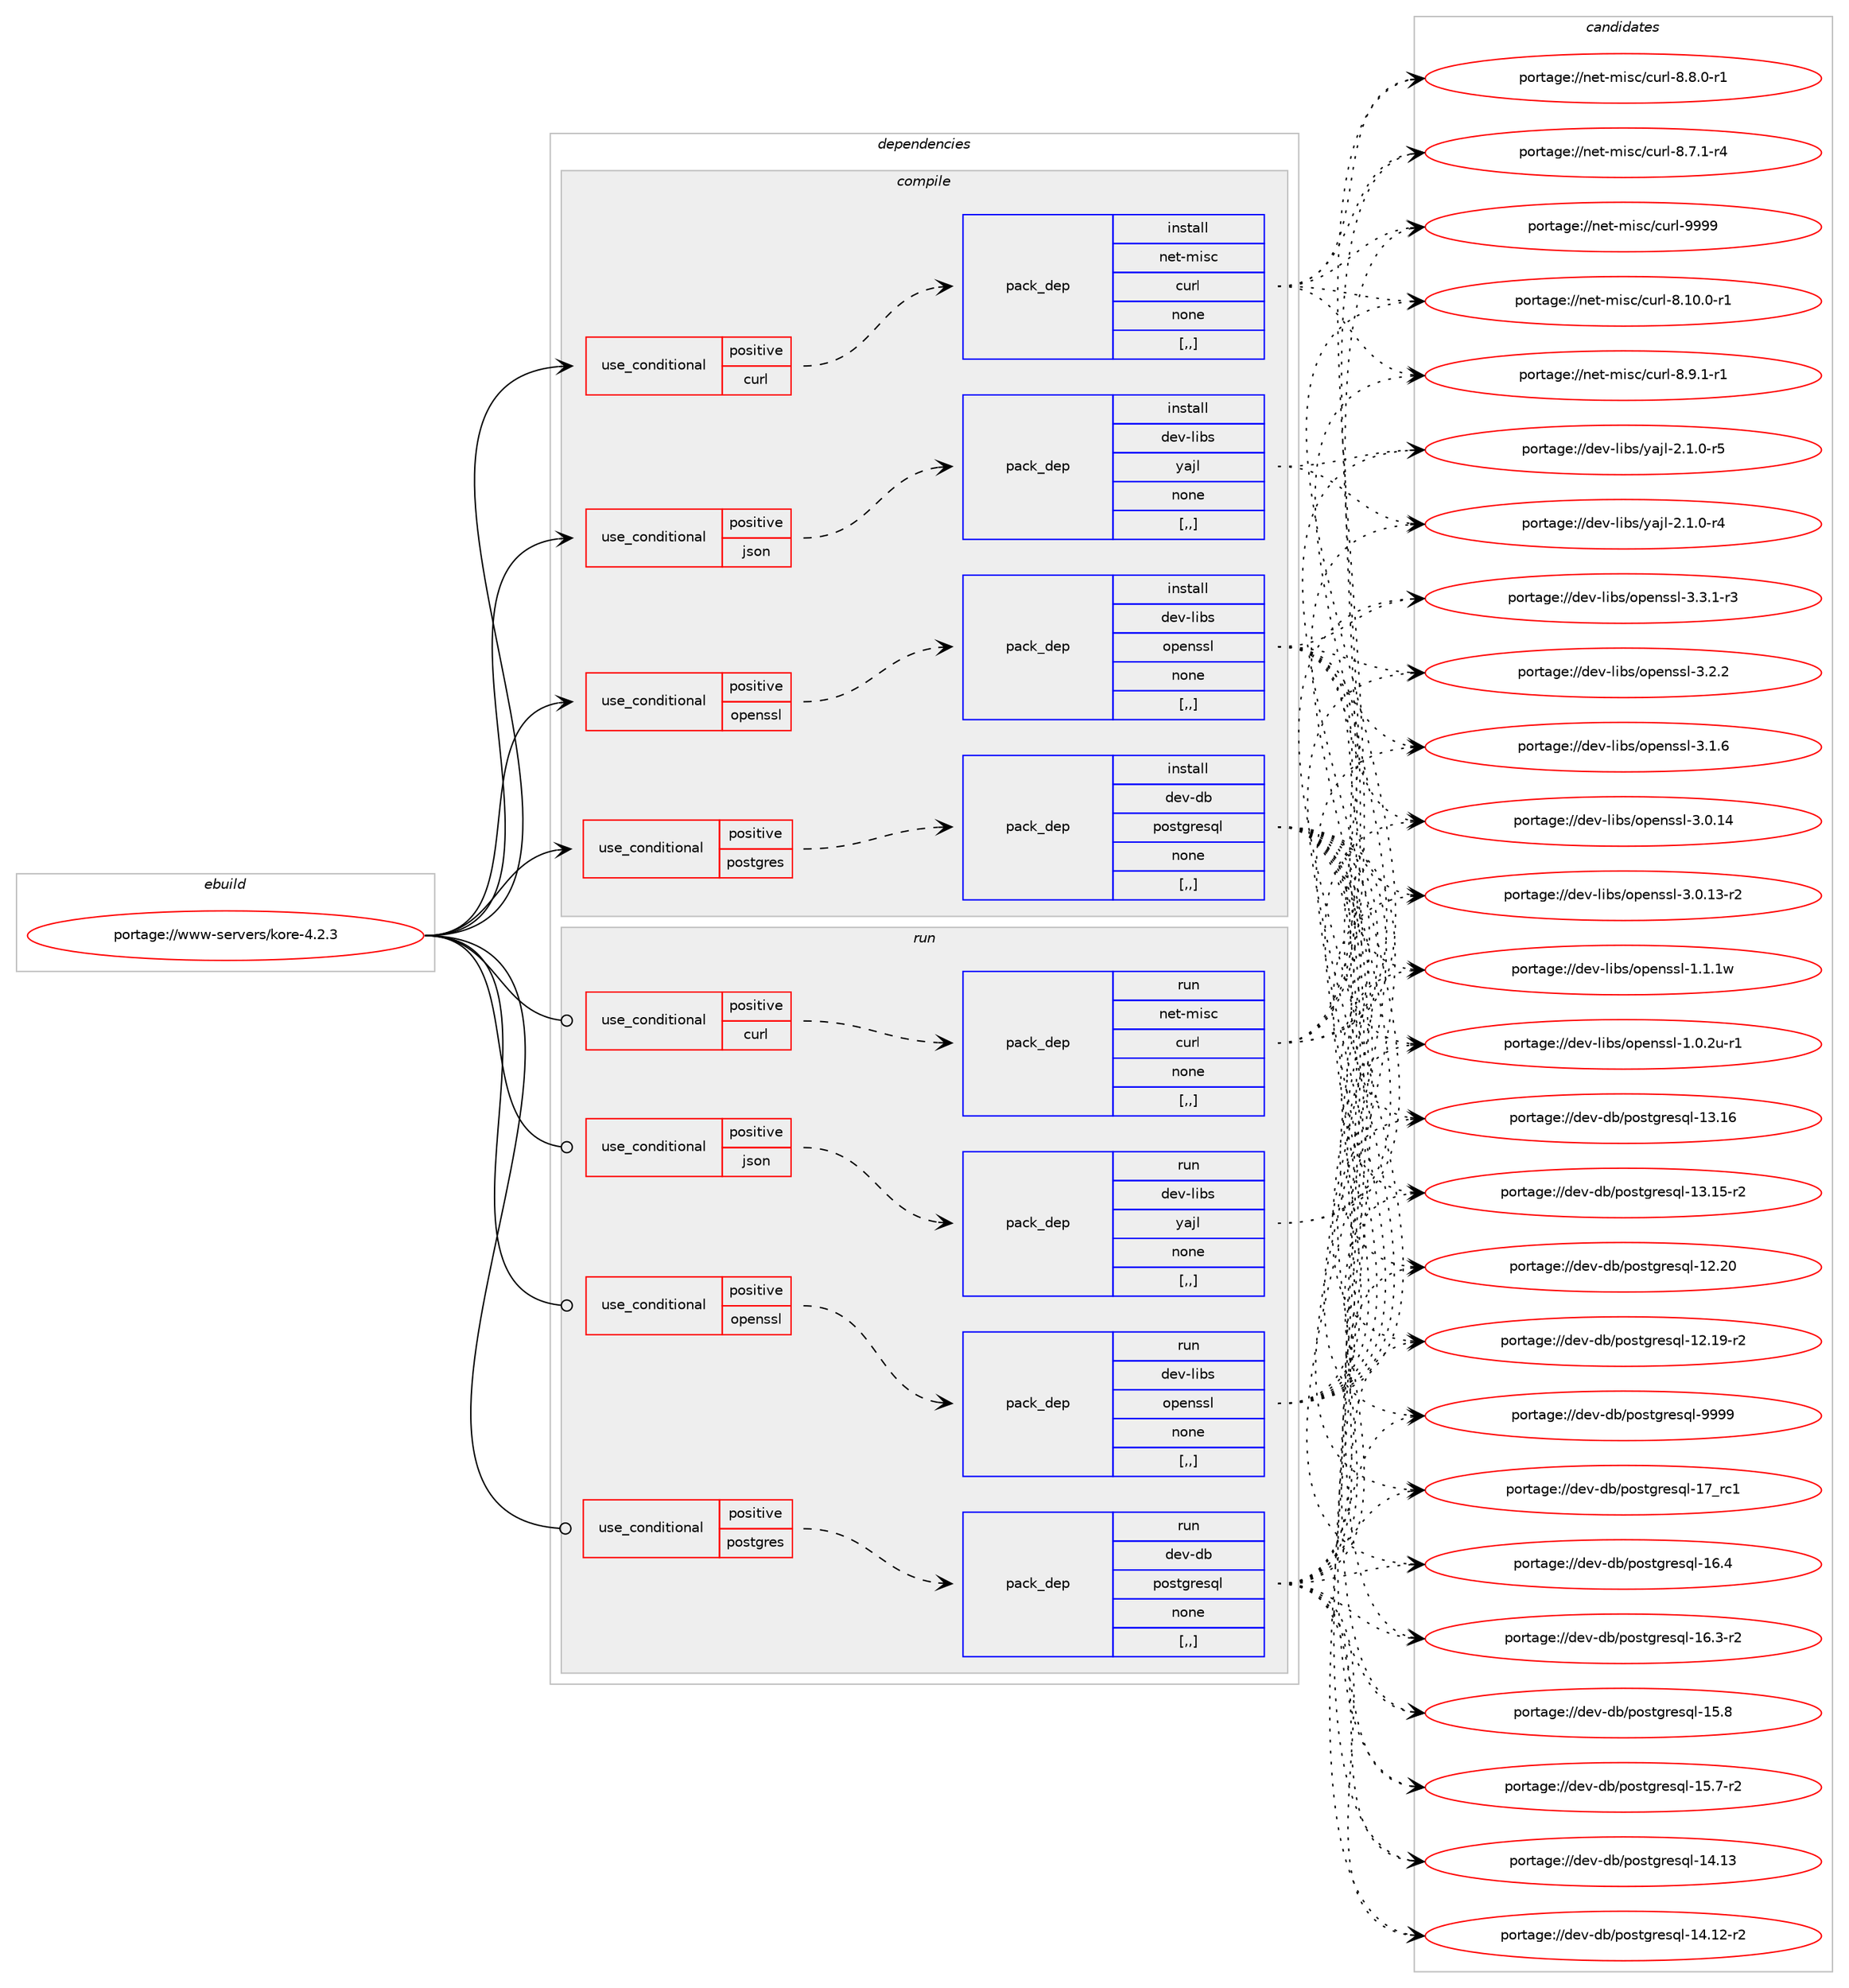 digraph prolog {

# *************
# Graph options
# *************

newrank=true;
concentrate=true;
compound=true;
graph [rankdir=LR,fontname=Helvetica,fontsize=10,ranksep=1.5];#, ranksep=2.5, nodesep=0.2];
edge  [arrowhead=vee];
node  [fontname=Helvetica,fontsize=10];

# **********
# The ebuild
# **********

subgraph cluster_leftcol {
color=gray;
label=<<i>ebuild</i>>;
id [label="portage://www-servers/kore-4.2.3", color=red, width=4, href="../www-servers/kore-4.2.3.svg"];
}

# ****************
# The dependencies
# ****************

subgraph cluster_midcol {
color=gray;
label=<<i>dependencies</i>>;
subgraph cluster_compile {
fillcolor="#eeeeee";
style=filled;
label=<<i>compile</i>>;
subgraph cond255244 {
dependency965344 [label=<<TABLE BORDER="0" CELLBORDER="1" CELLSPACING="0" CELLPADDING="4"><TR><TD ROWSPAN="3" CELLPADDING="10">use_conditional</TD></TR><TR><TD>positive</TD></TR><TR><TD>curl</TD></TR></TABLE>>, shape=none, color=red];
subgraph pack702981 {
dependency965345 [label=<<TABLE BORDER="0" CELLBORDER="1" CELLSPACING="0" CELLPADDING="4" WIDTH="220"><TR><TD ROWSPAN="6" CELLPADDING="30">pack_dep</TD></TR><TR><TD WIDTH="110">install</TD></TR><TR><TD>net-misc</TD></TR><TR><TD>curl</TD></TR><TR><TD>none</TD></TR><TR><TD>[,,]</TD></TR></TABLE>>, shape=none, color=blue];
}
dependency965344:e -> dependency965345:w [weight=20,style="dashed",arrowhead="vee"];
}
id:e -> dependency965344:w [weight=20,style="solid",arrowhead="vee"];
subgraph cond255245 {
dependency965346 [label=<<TABLE BORDER="0" CELLBORDER="1" CELLSPACING="0" CELLPADDING="4"><TR><TD ROWSPAN="3" CELLPADDING="10">use_conditional</TD></TR><TR><TD>positive</TD></TR><TR><TD>json</TD></TR></TABLE>>, shape=none, color=red];
subgraph pack702982 {
dependency965347 [label=<<TABLE BORDER="0" CELLBORDER="1" CELLSPACING="0" CELLPADDING="4" WIDTH="220"><TR><TD ROWSPAN="6" CELLPADDING="30">pack_dep</TD></TR><TR><TD WIDTH="110">install</TD></TR><TR><TD>dev-libs</TD></TR><TR><TD>yajl</TD></TR><TR><TD>none</TD></TR><TR><TD>[,,]</TD></TR></TABLE>>, shape=none, color=blue];
}
dependency965346:e -> dependency965347:w [weight=20,style="dashed",arrowhead="vee"];
}
id:e -> dependency965346:w [weight=20,style="solid",arrowhead="vee"];
subgraph cond255246 {
dependency965348 [label=<<TABLE BORDER="0" CELLBORDER="1" CELLSPACING="0" CELLPADDING="4"><TR><TD ROWSPAN="3" CELLPADDING="10">use_conditional</TD></TR><TR><TD>positive</TD></TR><TR><TD>openssl</TD></TR></TABLE>>, shape=none, color=red];
subgraph pack702983 {
dependency965349 [label=<<TABLE BORDER="0" CELLBORDER="1" CELLSPACING="0" CELLPADDING="4" WIDTH="220"><TR><TD ROWSPAN="6" CELLPADDING="30">pack_dep</TD></TR><TR><TD WIDTH="110">install</TD></TR><TR><TD>dev-libs</TD></TR><TR><TD>openssl</TD></TR><TR><TD>none</TD></TR><TR><TD>[,,]</TD></TR></TABLE>>, shape=none, color=blue];
}
dependency965348:e -> dependency965349:w [weight=20,style="dashed",arrowhead="vee"];
}
id:e -> dependency965348:w [weight=20,style="solid",arrowhead="vee"];
subgraph cond255247 {
dependency965350 [label=<<TABLE BORDER="0" CELLBORDER="1" CELLSPACING="0" CELLPADDING="4"><TR><TD ROWSPAN="3" CELLPADDING="10">use_conditional</TD></TR><TR><TD>positive</TD></TR><TR><TD>postgres</TD></TR></TABLE>>, shape=none, color=red];
subgraph pack702984 {
dependency965351 [label=<<TABLE BORDER="0" CELLBORDER="1" CELLSPACING="0" CELLPADDING="4" WIDTH="220"><TR><TD ROWSPAN="6" CELLPADDING="30">pack_dep</TD></TR><TR><TD WIDTH="110">install</TD></TR><TR><TD>dev-db</TD></TR><TR><TD>postgresql</TD></TR><TR><TD>none</TD></TR><TR><TD>[,,]</TD></TR></TABLE>>, shape=none, color=blue];
}
dependency965350:e -> dependency965351:w [weight=20,style="dashed",arrowhead="vee"];
}
id:e -> dependency965350:w [weight=20,style="solid",arrowhead="vee"];
}
subgraph cluster_compileandrun {
fillcolor="#eeeeee";
style=filled;
label=<<i>compile and run</i>>;
}
subgraph cluster_run {
fillcolor="#eeeeee";
style=filled;
label=<<i>run</i>>;
subgraph cond255248 {
dependency965352 [label=<<TABLE BORDER="0" CELLBORDER="1" CELLSPACING="0" CELLPADDING="4"><TR><TD ROWSPAN="3" CELLPADDING="10">use_conditional</TD></TR><TR><TD>positive</TD></TR><TR><TD>curl</TD></TR></TABLE>>, shape=none, color=red];
subgraph pack702985 {
dependency965353 [label=<<TABLE BORDER="0" CELLBORDER="1" CELLSPACING="0" CELLPADDING="4" WIDTH="220"><TR><TD ROWSPAN="6" CELLPADDING="30">pack_dep</TD></TR><TR><TD WIDTH="110">run</TD></TR><TR><TD>net-misc</TD></TR><TR><TD>curl</TD></TR><TR><TD>none</TD></TR><TR><TD>[,,]</TD></TR></TABLE>>, shape=none, color=blue];
}
dependency965352:e -> dependency965353:w [weight=20,style="dashed",arrowhead="vee"];
}
id:e -> dependency965352:w [weight=20,style="solid",arrowhead="odot"];
subgraph cond255249 {
dependency965354 [label=<<TABLE BORDER="0" CELLBORDER="1" CELLSPACING="0" CELLPADDING="4"><TR><TD ROWSPAN="3" CELLPADDING="10">use_conditional</TD></TR><TR><TD>positive</TD></TR><TR><TD>json</TD></TR></TABLE>>, shape=none, color=red];
subgraph pack702986 {
dependency965355 [label=<<TABLE BORDER="0" CELLBORDER="1" CELLSPACING="0" CELLPADDING="4" WIDTH="220"><TR><TD ROWSPAN="6" CELLPADDING="30">pack_dep</TD></TR><TR><TD WIDTH="110">run</TD></TR><TR><TD>dev-libs</TD></TR><TR><TD>yajl</TD></TR><TR><TD>none</TD></TR><TR><TD>[,,]</TD></TR></TABLE>>, shape=none, color=blue];
}
dependency965354:e -> dependency965355:w [weight=20,style="dashed",arrowhead="vee"];
}
id:e -> dependency965354:w [weight=20,style="solid",arrowhead="odot"];
subgraph cond255250 {
dependency965356 [label=<<TABLE BORDER="0" CELLBORDER="1" CELLSPACING="0" CELLPADDING="4"><TR><TD ROWSPAN="3" CELLPADDING="10">use_conditional</TD></TR><TR><TD>positive</TD></TR><TR><TD>openssl</TD></TR></TABLE>>, shape=none, color=red];
subgraph pack702987 {
dependency965357 [label=<<TABLE BORDER="0" CELLBORDER="1" CELLSPACING="0" CELLPADDING="4" WIDTH="220"><TR><TD ROWSPAN="6" CELLPADDING="30">pack_dep</TD></TR><TR><TD WIDTH="110">run</TD></TR><TR><TD>dev-libs</TD></TR><TR><TD>openssl</TD></TR><TR><TD>none</TD></TR><TR><TD>[,,]</TD></TR></TABLE>>, shape=none, color=blue];
}
dependency965356:e -> dependency965357:w [weight=20,style="dashed",arrowhead="vee"];
}
id:e -> dependency965356:w [weight=20,style="solid",arrowhead="odot"];
subgraph cond255251 {
dependency965358 [label=<<TABLE BORDER="0" CELLBORDER="1" CELLSPACING="0" CELLPADDING="4"><TR><TD ROWSPAN="3" CELLPADDING="10">use_conditional</TD></TR><TR><TD>positive</TD></TR><TR><TD>postgres</TD></TR></TABLE>>, shape=none, color=red];
subgraph pack702988 {
dependency965359 [label=<<TABLE BORDER="0" CELLBORDER="1" CELLSPACING="0" CELLPADDING="4" WIDTH="220"><TR><TD ROWSPAN="6" CELLPADDING="30">pack_dep</TD></TR><TR><TD WIDTH="110">run</TD></TR><TR><TD>dev-db</TD></TR><TR><TD>postgresql</TD></TR><TR><TD>none</TD></TR><TR><TD>[,,]</TD></TR></TABLE>>, shape=none, color=blue];
}
dependency965358:e -> dependency965359:w [weight=20,style="dashed",arrowhead="vee"];
}
id:e -> dependency965358:w [weight=20,style="solid",arrowhead="odot"];
}
}

# **************
# The candidates
# **************

subgraph cluster_choices {
rank=same;
color=gray;
label=<<i>candidates</i>>;

subgraph choice702981 {
color=black;
nodesep=1;
choice110101116451091051159947991171141084557575757 [label="portage://net-misc/curl-9999", color=red, width=4,href="../net-misc/curl-9999.svg"];
choice11010111645109105115994799117114108455646494846484511449 [label="portage://net-misc/curl-8.10.0-r1", color=red, width=4,href="../net-misc/curl-8.10.0-r1.svg"];
choice110101116451091051159947991171141084556465746494511449 [label="portage://net-misc/curl-8.9.1-r1", color=red, width=4,href="../net-misc/curl-8.9.1-r1.svg"];
choice110101116451091051159947991171141084556465646484511449 [label="portage://net-misc/curl-8.8.0-r1", color=red, width=4,href="../net-misc/curl-8.8.0-r1.svg"];
choice110101116451091051159947991171141084556465546494511452 [label="portage://net-misc/curl-8.7.1-r4", color=red, width=4,href="../net-misc/curl-8.7.1-r4.svg"];
dependency965345:e -> choice110101116451091051159947991171141084557575757:w [style=dotted,weight="100"];
dependency965345:e -> choice11010111645109105115994799117114108455646494846484511449:w [style=dotted,weight="100"];
dependency965345:e -> choice110101116451091051159947991171141084556465746494511449:w [style=dotted,weight="100"];
dependency965345:e -> choice110101116451091051159947991171141084556465646484511449:w [style=dotted,weight="100"];
dependency965345:e -> choice110101116451091051159947991171141084556465546494511452:w [style=dotted,weight="100"];
}
subgraph choice702982 {
color=black;
nodesep=1;
choice100101118451081059811547121971061084550464946484511453 [label="portage://dev-libs/yajl-2.1.0-r5", color=red, width=4,href="../dev-libs/yajl-2.1.0-r5.svg"];
choice100101118451081059811547121971061084550464946484511452 [label="portage://dev-libs/yajl-2.1.0-r4", color=red, width=4,href="../dev-libs/yajl-2.1.0-r4.svg"];
dependency965347:e -> choice100101118451081059811547121971061084550464946484511453:w [style=dotted,weight="100"];
dependency965347:e -> choice100101118451081059811547121971061084550464946484511452:w [style=dotted,weight="100"];
}
subgraph choice702983 {
color=black;
nodesep=1;
choice1001011184510810598115471111121011101151151084551465146494511451 [label="portage://dev-libs/openssl-3.3.1-r3", color=red, width=4,href="../dev-libs/openssl-3.3.1-r3.svg"];
choice100101118451081059811547111112101110115115108455146504650 [label="portage://dev-libs/openssl-3.2.2", color=red, width=4,href="../dev-libs/openssl-3.2.2.svg"];
choice100101118451081059811547111112101110115115108455146494654 [label="portage://dev-libs/openssl-3.1.6", color=red, width=4,href="../dev-libs/openssl-3.1.6.svg"];
choice10010111845108105981154711111210111011511510845514648464952 [label="portage://dev-libs/openssl-3.0.14", color=red, width=4,href="../dev-libs/openssl-3.0.14.svg"];
choice100101118451081059811547111112101110115115108455146484649514511450 [label="portage://dev-libs/openssl-3.0.13-r2", color=red, width=4,href="../dev-libs/openssl-3.0.13-r2.svg"];
choice100101118451081059811547111112101110115115108454946494649119 [label="portage://dev-libs/openssl-1.1.1w", color=red, width=4,href="../dev-libs/openssl-1.1.1w.svg"];
choice1001011184510810598115471111121011101151151084549464846501174511449 [label="portage://dev-libs/openssl-1.0.2u-r1", color=red, width=4,href="../dev-libs/openssl-1.0.2u-r1.svg"];
dependency965349:e -> choice1001011184510810598115471111121011101151151084551465146494511451:w [style=dotted,weight="100"];
dependency965349:e -> choice100101118451081059811547111112101110115115108455146504650:w [style=dotted,weight="100"];
dependency965349:e -> choice100101118451081059811547111112101110115115108455146494654:w [style=dotted,weight="100"];
dependency965349:e -> choice10010111845108105981154711111210111011511510845514648464952:w [style=dotted,weight="100"];
dependency965349:e -> choice100101118451081059811547111112101110115115108455146484649514511450:w [style=dotted,weight="100"];
dependency965349:e -> choice100101118451081059811547111112101110115115108454946494649119:w [style=dotted,weight="100"];
dependency965349:e -> choice1001011184510810598115471111121011101151151084549464846501174511449:w [style=dotted,weight="100"];
}
subgraph choice702984 {
color=black;
nodesep=1;
choice1001011184510098471121111151161031141011151131084557575757 [label="portage://dev-db/postgresql-9999", color=red, width=4,href="../dev-db/postgresql-9999.svg"];
choice100101118451009847112111115116103114101115113108454955951149949 [label="portage://dev-db/postgresql-17_rc1", color=red, width=4,href="../dev-db/postgresql-17_rc1.svg"];
choice1001011184510098471121111151161031141011151131084549544652 [label="portage://dev-db/postgresql-16.4", color=red, width=4,href="../dev-db/postgresql-16.4.svg"];
choice10010111845100984711211111511610311410111511310845495446514511450 [label="portage://dev-db/postgresql-16.3-r2", color=red, width=4,href="../dev-db/postgresql-16.3-r2.svg"];
choice1001011184510098471121111151161031141011151131084549534656 [label="portage://dev-db/postgresql-15.8", color=red, width=4,href="../dev-db/postgresql-15.8.svg"];
choice10010111845100984711211111511610311410111511310845495346554511450 [label="portage://dev-db/postgresql-15.7-r2", color=red, width=4,href="../dev-db/postgresql-15.7-r2.svg"];
choice100101118451009847112111115116103114101115113108454952464951 [label="portage://dev-db/postgresql-14.13", color=red, width=4,href="../dev-db/postgresql-14.13.svg"];
choice1001011184510098471121111151161031141011151131084549524649504511450 [label="portage://dev-db/postgresql-14.12-r2", color=red, width=4,href="../dev-db/postgresql-14.12-r2.svg"];
choice100101118451009847112111115116103114101115113108454951464954 [label="portage://dev-db/postgresql-13.16", color=red, width=4,href="../dev-db/postgresql-13.16.svg"];
choice1001011184510098471121111151161031141011151131084549514649534511450 [label="portage://dev-db/postgresql-13.15-r2", color=red, width=4,href="../dev-db/postgresql-13.15-r2.svg"];
choice100101118451009847112111115116103114101115113108454950465048 [label="portage://dev-db/postgresql-12.20", color=red, width=4,href="../dev-db/postgresql-12.20.svg"];
choice1001011184510098471121111151161031141011151131084549504649574511450 [label="portage://dev-db/postgresql-12.19-r2", color=red, width=4,href="../dev-db/postgresql-12.19-r2.svg"];
dependency965351:e -> choice1001011184510098471121111151161031141011151131084557575757:w [style=dotted,weight="100"];
dependency965351:e -> choice100101118451009847112111115116103114101115113108454955951149949:w [style=dotted,weight="100"];
dependency965351:e -> choice1001011184510098471121111151161031141011151131084549544652:w [style=dotted,weight="100"];
dependency965351:e -> choice10010111845100984711211111511610311410111511310845495446514511450:w [style=dotted,weight="100"];
dependency965351:e -> choice1001011184510098471121111151161031141011151131084549534656:w [style=dotted,weight="100"];
dependency965351:e -> choice10010111845100984711211111511610311410111511310845495346554511450:w [style=dotted,weight="100"];
dependency965351:e -> choice100101118451009847112111115116103114101115113108454952464951:w [style=dotted,weight="100"];
dependency965351:e -> choice1001011184510098471121111151161031141011151131084549524649504511450:w [style=dotted,weight="100"];
dependency965351:e -> choice100101118451009847112111115116103114101115113108454951464954:w [style=dotted,weight="100"];
dependency965351:e -> choice1001011184510098471121111151161031141011151131084549514649534511450:w [style=dotted,weight="100"];
dependency965351:e -> choice100101118451009847112111115116103114101115113108454950465048:w [style=dotted,weight="100"];
dependency965351:e -> choice1001011184510098471121111151161031141011151131084549504649574511450:w [style=dotted,weight="100"];
}
subgraph choice702985 {
color=black;
nodesep=1;
choice110101116451091051159947991171141084557575757 [label="portage://net-misc/curl-9999", color=red, width=4,href="../net-misc/curl-9999.svg"];
choice11010111645109105115994799117114108455646494846484511449 [label="portage://net-misc/curl-8.10.0-r1", color=red, width=4,href="../net-misc/curl-8.10.0-r1.svg"];
choice110101116451091051159947991171141084556465746494511449 [label="portage://net-misc/curl-8.9.1-r1", color=red, width=4,href="../net-misc/curl-8.9.1-r1.svg"];
choice110101116451091051159947991171141084556465646484511449 [label="portage://net-misc/curl-8.8.0-r1", color=red, width=4,href="../net-misc/curl-8.8.0-r1.svg"];
choice110101116451091051159947991171141084556465546494511452 [label="portage://net-misc/curl-8.7.1-r4", color=red, width=4,href="../net-misc/curl-8.7.1-r4.svg"];
dependency965353:e -> choice110101116451091051159947991171141084557575757:w [style=dotted,weight="100"];
dependency965353:e -> choice11010111645109105115994799117114108455646494846484511449:w [style=dotted,weight="100"];
dependency965353:e -> choice110101116451091051159947991171141084556465746494511449:w [style=dotted,weight="100"];
dependency965353:e -> choice110101116451091051159947991171141084556465646484511449:w [style=dotted,weight="100"];
dependency965353:e -> choice110101116451091051159947991171141084556465546494511452:w [style=dotted,weight="100"];
}
subgraph choice702986 {
color=black;
nodesep=1;
choice100101118451081059811547121971061084550464946484511453 [label="portage://dev-libs/yajl-2.1.0-r5", color=red, width=4,href="../dev-libs/yajl-2.1.0-r5.svg"];
choice100101118451081059811547121971061084550464946484511452 [label="portage://dev-libs/yajl-2.1.0-r4", color=red, width=4,href="../dev-libs/yajl-2.1.0-r4.svg"];
dependency965355:e -> choice100101118451081059811547121971061084550464946484511453:w [style=dotted,weight="100"];
dependency965355:e -> choice100101118451081059811547121971061084550464946484511452:w [style=dotted,weight="100"];
}
subgraph choice702987 {
color=black;
nodesep=1;
choice1001011184510810598115471111121011101151151084551465146494511451 [label="portage://dev-libs/openssl-3.3.1-r3", color=red, width=4,href="../dev-libs/openssl-3.3.1-r3.svg"];
choice100101118451081059811547111112101110115115108455146504650 [label="portage://dev-libs/openssl-3.2.2", color=red, width=4,href="../dev-libs/openssl-3.2.2.svg"];
choice100101118451081059811547111112101110115115108455146494654 [label="portage://dev-libs/openssl-3.1.6", color=red, width=4,href="../dev-libs/openssl-3.1.6.svg"];
choice10010111845108105981154711111210111011511510845514648464952 [label="portage://dev-libs/openssl-3.0.14", color=red, width=4,href="../dev-libs/openssl-3.0.14.svg"];
choice100101118451081059811547111112101110115115108455146484649514511450 [label="portage://dev-libs/openssl-3.0.13-r2", color=red, width=4,href="../dev-libs/openssl-3.0.13-r2.svg"];
choice100101118451081059811547111112101110115115108454946494649119 [label="portage://dev-libs/openssl-1.1.1w", color=red, width=4,href="../dev-libs/openssl-1.1.1w.svg"];
choice1001011184510810598115471111121011101151151084549464846501174511449 [label="portage://dev-libs/openssl-1.0.2u-r1", color=red, width=4,href="../dev-libs/openssl-1.0.2u-r1.svg"];
dependency965357:e -> choice1001011184510810598115471111121011101151151084551465146494511451:w [style=dotted,weight="100"];
dependency965357:e -> choice100101118451081059811547111112101110115115108455146504650:w [style=dotted,weight="100"];
dependency965357:e -> choice100101118451081059811547111112101110115115108455146494654:w [style=dotted,weight="100"];
dependency965357:e -> choice10010111845108105981154711111210111011511510845514648464952:w [style=dotted,weight="100"];
dependency965357:e -> choice100101118451081059811547111112101110115115108455146484649514511450:w [style=dotted,weight="100"];
dependency965357:e -> choice100101118451081059811547111112101110115115108454946494649119:w [style=dotted,weight="100"];
dependency965357:e -> choice1001011184510810598115471111121011101151151084549464846501174511449:w [style=dotted,weight="100"];
}
subgraph choice702988 {
color=black;
nodesep=1;
choice1001011184510098471121111151161031141011151131084557575757 [label="portage://dev-db/postgresql-9999", color=red, width=4,href="../dev-db/postgresql-9999.svg"];
choice100101118451009847112111115116103114101115113108454955951149949 [label="portage://dev-db/postgresql-17_rc1", color=red, width=4,href="../dev-db/postgresql-17_rc1.svg"];
choice1001011184510098471121111151161031141011151131084549544652 [label="portage://dev-db/postgresql-16.4", color=red, width=4,href="../dev-db/postgresql-16.4.svg"];
choice10010111845100984711211111511610311410111511310845495446514511450 [label="portage://dev-db/postgresql-16.3-r2", color=red, width=4,href="../dev-db/postgresql-16.3-r2.svg"];
choice1001011184510098471121111151161031141011151131084549534656 [label="portage://dev-db/postgresql-15.8", color=red, width=4,href="../dev-db/postgresql-15.8.svg"];
choice10010111845100984711211111511610311410111511310845495346554511450 [label="portage://dev-db/postgresql-15.7-r2", color=red, width=4,href="../dev-db/postgresql-15.7-r2.svg"];
choice100101118451009847112111115116103114101115113108454952464951 [label="portage://dev-db/postgresql-14.13", color=red, width=4,href="../dev-db/postgresql-14.13.svg"];
choice1001011184510098471121111151161031141011151131084549524649504511450 [label="portage://dev-db/postgresql-14.12-r2", color=red, width=4,href="../dev-db/postgresql-14.12-r2.svg"];
choice100101118451009847112111115116103114101115113108454951464954 [label="portage://dev-db/postgresql-13.16", color=red, width=4,href="../dev-db/postgresql-13.16.svg"];
choice1001011184510098471121111151161031141011151131084549514649534511450 [label="portage://dev-db/postgresql-13.15-r2", color=red, width=4,href="../dev-db/postgresql-13.15-r2.svg"];
choice100101118451009847112111115116103114101115113108454950465048 [label="portage://dev-db/postgresql-12.20", color=red, width=4,href="../dev-db/postgresql-12.20.svg"];
choice1001011184510098471121111151161031141011151131084549504649574511450 [label="portage://dev-db/postgresql-12.19-r2", color=red, width=4,href="../dev-db/postgresql-12.19-r2.svg"];
dependency965359:e -> choice1001011184510098471121111151161031141011151131084557575757:w [style=dotted,weight="100"];
dependency965359:e -> choice100101118451009847112111115116103114101115113108454955951149949:w [style=dotted,weight="100"];
dependency965359:e -> choice1001011184510098471121111151161031141011151131084549544652:w [style=dotted,weight="100"];
dependency965359:e -> choice10010111845100984711211111511610311410111511310845495446514511450:w [style=dotted,weight="100"];
dependency965359:e -> choice1001011184510098471121111151161031141011151131084549534656:w [style=dotted,weight="100"];
dependency965359:e -> choice10010111845100984711211111511610311410111511310845495346554511450:w [style=dotted,weight="100"];
dependency965359:e -> choice100101118451009847112111115116103114101115113108454952464951:w [style=dotted,weight="100"];
dependency965359:e -> choice1001011184510098471121111151161031141011151131084549524649504511450:w [style=dotted,weight="100"];
dependency965359:e -> choice100101118451009847112111115116103114101115113108454951464954:w [style=dotted,weight="100"];
dependency965359:e -> choice1001011184510098471121111151161031141011151131084549514649534511450:w [style=dotted,weight="100"];
dependency965359:e -> choice100101118451009847112111115116103114101115113108454950465048:w [style=dotted,weight="100"];
dependency965359:e -> choice1001011184510098471121111151161031141011151131084549504649574511450:w [style=dotted,weight="100"];
}
}

}
